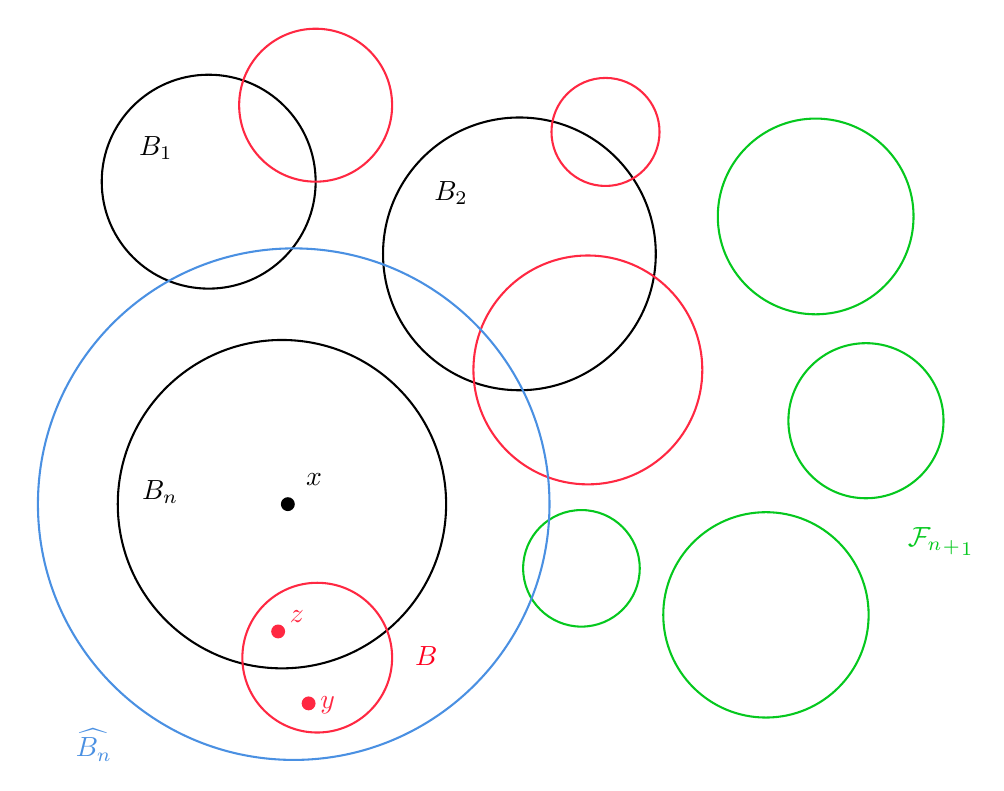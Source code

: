 

\tikzset{every picture/.style={line width=0.75pt}} %set default line width to 0.75pt        

\begin{tikzpicture}[x=1pt,y=1pt,yscale=-1,xscale=1]
%uncomment if require: \path (0,300); %set diagram left start at 0, and has height of 300

%Shape: Ellipse [id:dp25813164220467333] 
\draw   (30.64,63.02) .. controls (30.64,41.67) and (47.94,24.37) .. (69.29,24.37) .. controls (90.63,24.37) and (107.94,41.67) .. (107.94,63.02) .. controls (107.94,84.37) and (90.63,101.67) .. (69.29,101.67) .. controls (47.94,101.67) and (30.64,84.37) .. (30.64,63.02) -- cycle ;
%Shape: Ellipse [id:dp994070922699366] 
\draw   (132.29,89.11) .. controls (132.29,61.89) and (154.35,39.83) .. (181.57,39.83) .. controls (208.78,39.83) and (230.85,61.89) .. (230.85,89.11) .. controls (230.85,116.32) and (208.78,138.39) .. (181.57,138.39) .. controls (154.35,138.39) and (132.29,116.32) .. (132.29,89.11) -- cycle ;
%Shape: Ellipse [id:dp8564778898119749] 
\draw   (36.44,179.55) .. controls (36.44,146.78) and (63,120.22) .. (95.76,120.22) .. controls (128.53,120.22) and (155.09,146.78) .. (155.09,179.55) .. controls (155.09,212.32) and (128.53,238.88) .. (95.76,238.88) .. controls (63,238.88) and (36.44,212.32) .. (36.44,179.55) -- cycle ;
%Shape: Ellipse [id:dp39397600432198776] 
\draw  [color={rgb, 255:red, 255; green, 40; blue, 66 }  ,draw opacity=1 ] (80.3,35.38) .. controls (80.3,20.12) and (92.68,7.75) .. (107.94,7.75) .. controls (123.2,7.75) and (135.57,20.12) .. (135.57,35.38) .. controls (135.57,50.65) and (123.2,63.02) .. (107.94,63.02) .. controls (92.68,63.02) and (80.3,50.65) .. (80.3,35.38) -- cycle ;
%Shape: Ellipse [id:dp55919092603007] 
\draw  [color={rgb, 255:red, 255; green, 40; blue, 66 }  ,draw opacity=1 ] (164.95,131.04) .. controls (164.95,108.2) and (183.46,89.69) .. (206.3,89.69) .. controls (229.14,89.69) and (247.66,108.2) .. (247.66,131.04) .. controls (247.66,153.88) and (229.14,172.4) .. (206.3,172.4) .. controls (183.46,172.4) and (164.95,153.88) .. (164.95,131.04) -- cycle ;
%Shape: Ellipse [id:dp04860568574016577] 
\draw  [color={rgb, 255:red, 255; green, 40; blue, 66 }  ,draw opacity=1 ] (81.46,235.01) .. controls (81.46,220.07) and (93.58,207.96) .. (108.52,207.96) .. controls (123.46,207.96) and (135.57,220.07) .. (135.57,235.01) .. controls (135.57,249.96) and (123.46,262.07) .. (108.52,262.07) .. controls (93.58,262.07) and (81.46,249.96) .. (81.46,235.01) -- cycle ;
%Shape: Ellipse [id:dp36880420423571314] 
\draw  [color={rgb, 255:red, 255; green, 40; blue, 66 }  ,draw opacity=1 ] (193.16,45.05) .. controls (193.16,34.27) and (201.9,25.53) .. (212.68,25.53) .. controls (223.46,25.53) and (232.2,34.27) .. (232.2,45.05) .. controls (232.2,55.83) and (223.46,64.57) .. (212.68,64.57) .. controls (201.9,64.57) and (193.16,55.83) .. (193.16,45.05) -- cycle ;
%Shape: Circle [id:dp4720879733888619] 
\draw  [color={rgb, 255:red, 5; green, 200; blue, 30 }  ,draw opacity=1 ] (182.92,202.74) .. controls (182.92,191.11) and (192.35,181.68) .. (203.98,181.68) .. controls (215.62,181.68) and (225.05,191.11) .. (225.05,202.74) .. controls (225.05,214.37) and (215.62,223.8) .. (203.98,223.8) .. controls (192.35,223.8) and (182.92,214.37) .. (182.92,202.74) -- cycle ;
%Shape: Ellipse [id:dp6697268596924413] 
\draw  [color={rgb, 255:red, 5; green, 200; blue, 30 }  ,draw opacity=1 ] (233.55,219.55) .. controls (233.55,199.06) and (250.16,182.45) .. (270.66,182.45) .. controls (291.15,182.45) and (307.76,199.06) .. (307.76,219.55) .. controls (307.76,240.05) and (291.15,256.66) .. (270.66,256.66) .. controls (250.16,256.66) and (233.55,240.05) .. (233.55,219.55) -- cycle ;
%Shape: Ellipse [id:dp5587771618704152] 
\draw  [color={rgb, 255:red, 5; green, 200; blue, 30 }  ,draw opacity=1 ] (253.26,75.58) .. controls (253.26,56.05) and (269.1,40.22) .. (288.63,40.22) .. controls (308.16,40.22) and (323.99,56.05) .. (323.99,75.58) .. controls (323.99,95.11) and (308.16,110.95) .. (288.63,110.95) .. controls (269.1,110.95) and (253.26,95.11) .. (253.26,75.58) -- cycle ;
%Shape: Ellipse [id:dp6282906387242082] 
\draw  [color={rgb, 255:red, 5; green, 200; blue, 30 }  ,draw opacity=1 ] (278.77,149.4) .. controls (278.77,133.93) and (291.32,121.38) .. (306.79,121.38) .. controls (322.27,121.38) and (334.82,133.93) .. (334.82,149.4) .. controls (334.82,164.88) and (322.27,177.42) .. (306.79,177.42) .. controls (291.32,177.42) and (278.77,164.88) .. (278.77,149.4) -- cycle ;
%Flowchart: Connector [id:dp35662527833016466] 
\draw  [fill={rgb, 255:red, 0; green, 0; blue, 0 }  ,fill opacity=1 ] (95.76,179.55) .. controls (95.76,180.72) and (96.72,181.68) .. (97.89,181.68) .. controls (99.06,181.68) and (100.02,180.72) .. (100.02,179.55) .. controls (100.02,178.38) and (99.06,177.42) .. (97.89,177.42) .. controls (96.72,177.42) and (95.76,178.38) .. (95.76,179.55) -- cycle ;
%Shape: Ellipse [id:dp6938349115010671] 
\draw  [color={rgb, 255:red, 74; green, 144; blue, 226 }  ,draw opacity=1 ] (7.59,179.55) .. controls (7.59,128.51) and (48.97,87.13) .. (100.02,87.13) .. controls (151.06,87.13) and (192.44,128.51) .. (192.44,179.55) .. controls (192.44,230.59) and (151.06,271.97) .. (100.02,271.97) .. controls (48.97,271.97) and (7.59,230.59) .. (7.59,179.55) -- cycle ;
%Flowchart: Connector [id:dp6565155031810235] 
\draw  [color={rgb, 255:red, 255; green, 40; blue, 66 }  ,draw opacity=1 ][fill={rgb, 255:red, 255; green, 40; blue, 66 }  ,fill opacity=1 ] (92.26,225.55) .. controls (92.26,226.72) and (93.22,227.68) .. (94.39,227.68) .. controls (95.56,227.68) and (96.52,226.72) .. (96.52,225.55) .. controls (96.52,224.38) and (95.56,223.42) .. (94.39,223.42) .. controls (93.22,223.42) and (92.26,224.38) .. (92.26,225.55) -- cycle ;
%Flowchart: Connector [id:dp7973879357254914] 
\draw  [color={rgb, 255:red, 255; green, 40; blue, 66 }  ,draw opacity=1 ][fill={rgb, 255:red, 255; green, 40; blue, 66 }  ,fill opacity=1 ] (103.26,251.55) .. controls (103.26,252.72) and (104.22,253.68) .. (105.39,253.68) .. controls (106.56,253.68) and (107.52,252.72) .. (107.52,251.55) .. controls (107.52,250.38) and (106.56,249.42) .. (105.39,249.42) .. controls (104.22,249.42) and (103.26,250.38) .. (103.26,251.55) -- cycle ;

% Text Node
\draw (43.06,45.52) node [anchor=north west][inner sep=0.75pt]   [align=left] {$\displaystyle B_{1}$};
% Text Node
\draw (149.73,61.75) node [anchor=north west][inner sep=0.75pt]   [align=left] {$\displaystyle B_{2}$};
% Text Node
\draw (44.1,169.97) node [anchor=north west][inner sep=0.75pt]   [align=left] {$\displaystyle B_{n}$};
% Text Node
\draw (320.81,186.98) node [anchor=north west][inner sep=0.75pt]  [color={rgb, 255:red, 5; green, 200; blue, 30 }  ,opacity=1 ] [align=left] {$\displaystyle {{\mathcal{F}_{n}}_{+}}_{1}$};
% Text Node
\draw (142.72,229.88) node [anchor=north west][inner sep=0.75pt]  [color={rgb, 255:red, 255; green, 0; blue, 31 }  ,opacity=1 ] [align=left] {$\displaystyle B$};
% Text Node
\draw (103.35,167.33) node [anchor=north west][inner sep=0.75pt]   [align=left] {$\displaystyle x$};
% Text Node
\draw (20.14,259.73) node [anchor=north west][inner sep=0.75pt]  [color={rgb, 255:red, 74; green, 144; blue, 226 }  ,opacity=1 ] [align=left] {$\displaystyle \widehat{B_{n}}$};
% Text Node
\draw (97.5,217) node [anchor=north west][inner sep=0.75pt]  [color={rgb, 255:red, 255; green, 40; blue, 66 }  ,opacity=1 ] [align=left] {$\displaystyle z$};
% Text Node
\draw (108.5,248) node [anchor=north west][inner sep=0.75pt]  [color={rgb, 255:red, 255; green, 40; blue, 66 }  ,opacity=1 ] [align=left] {$\displaystyle y$};


\end{tikzpicture}